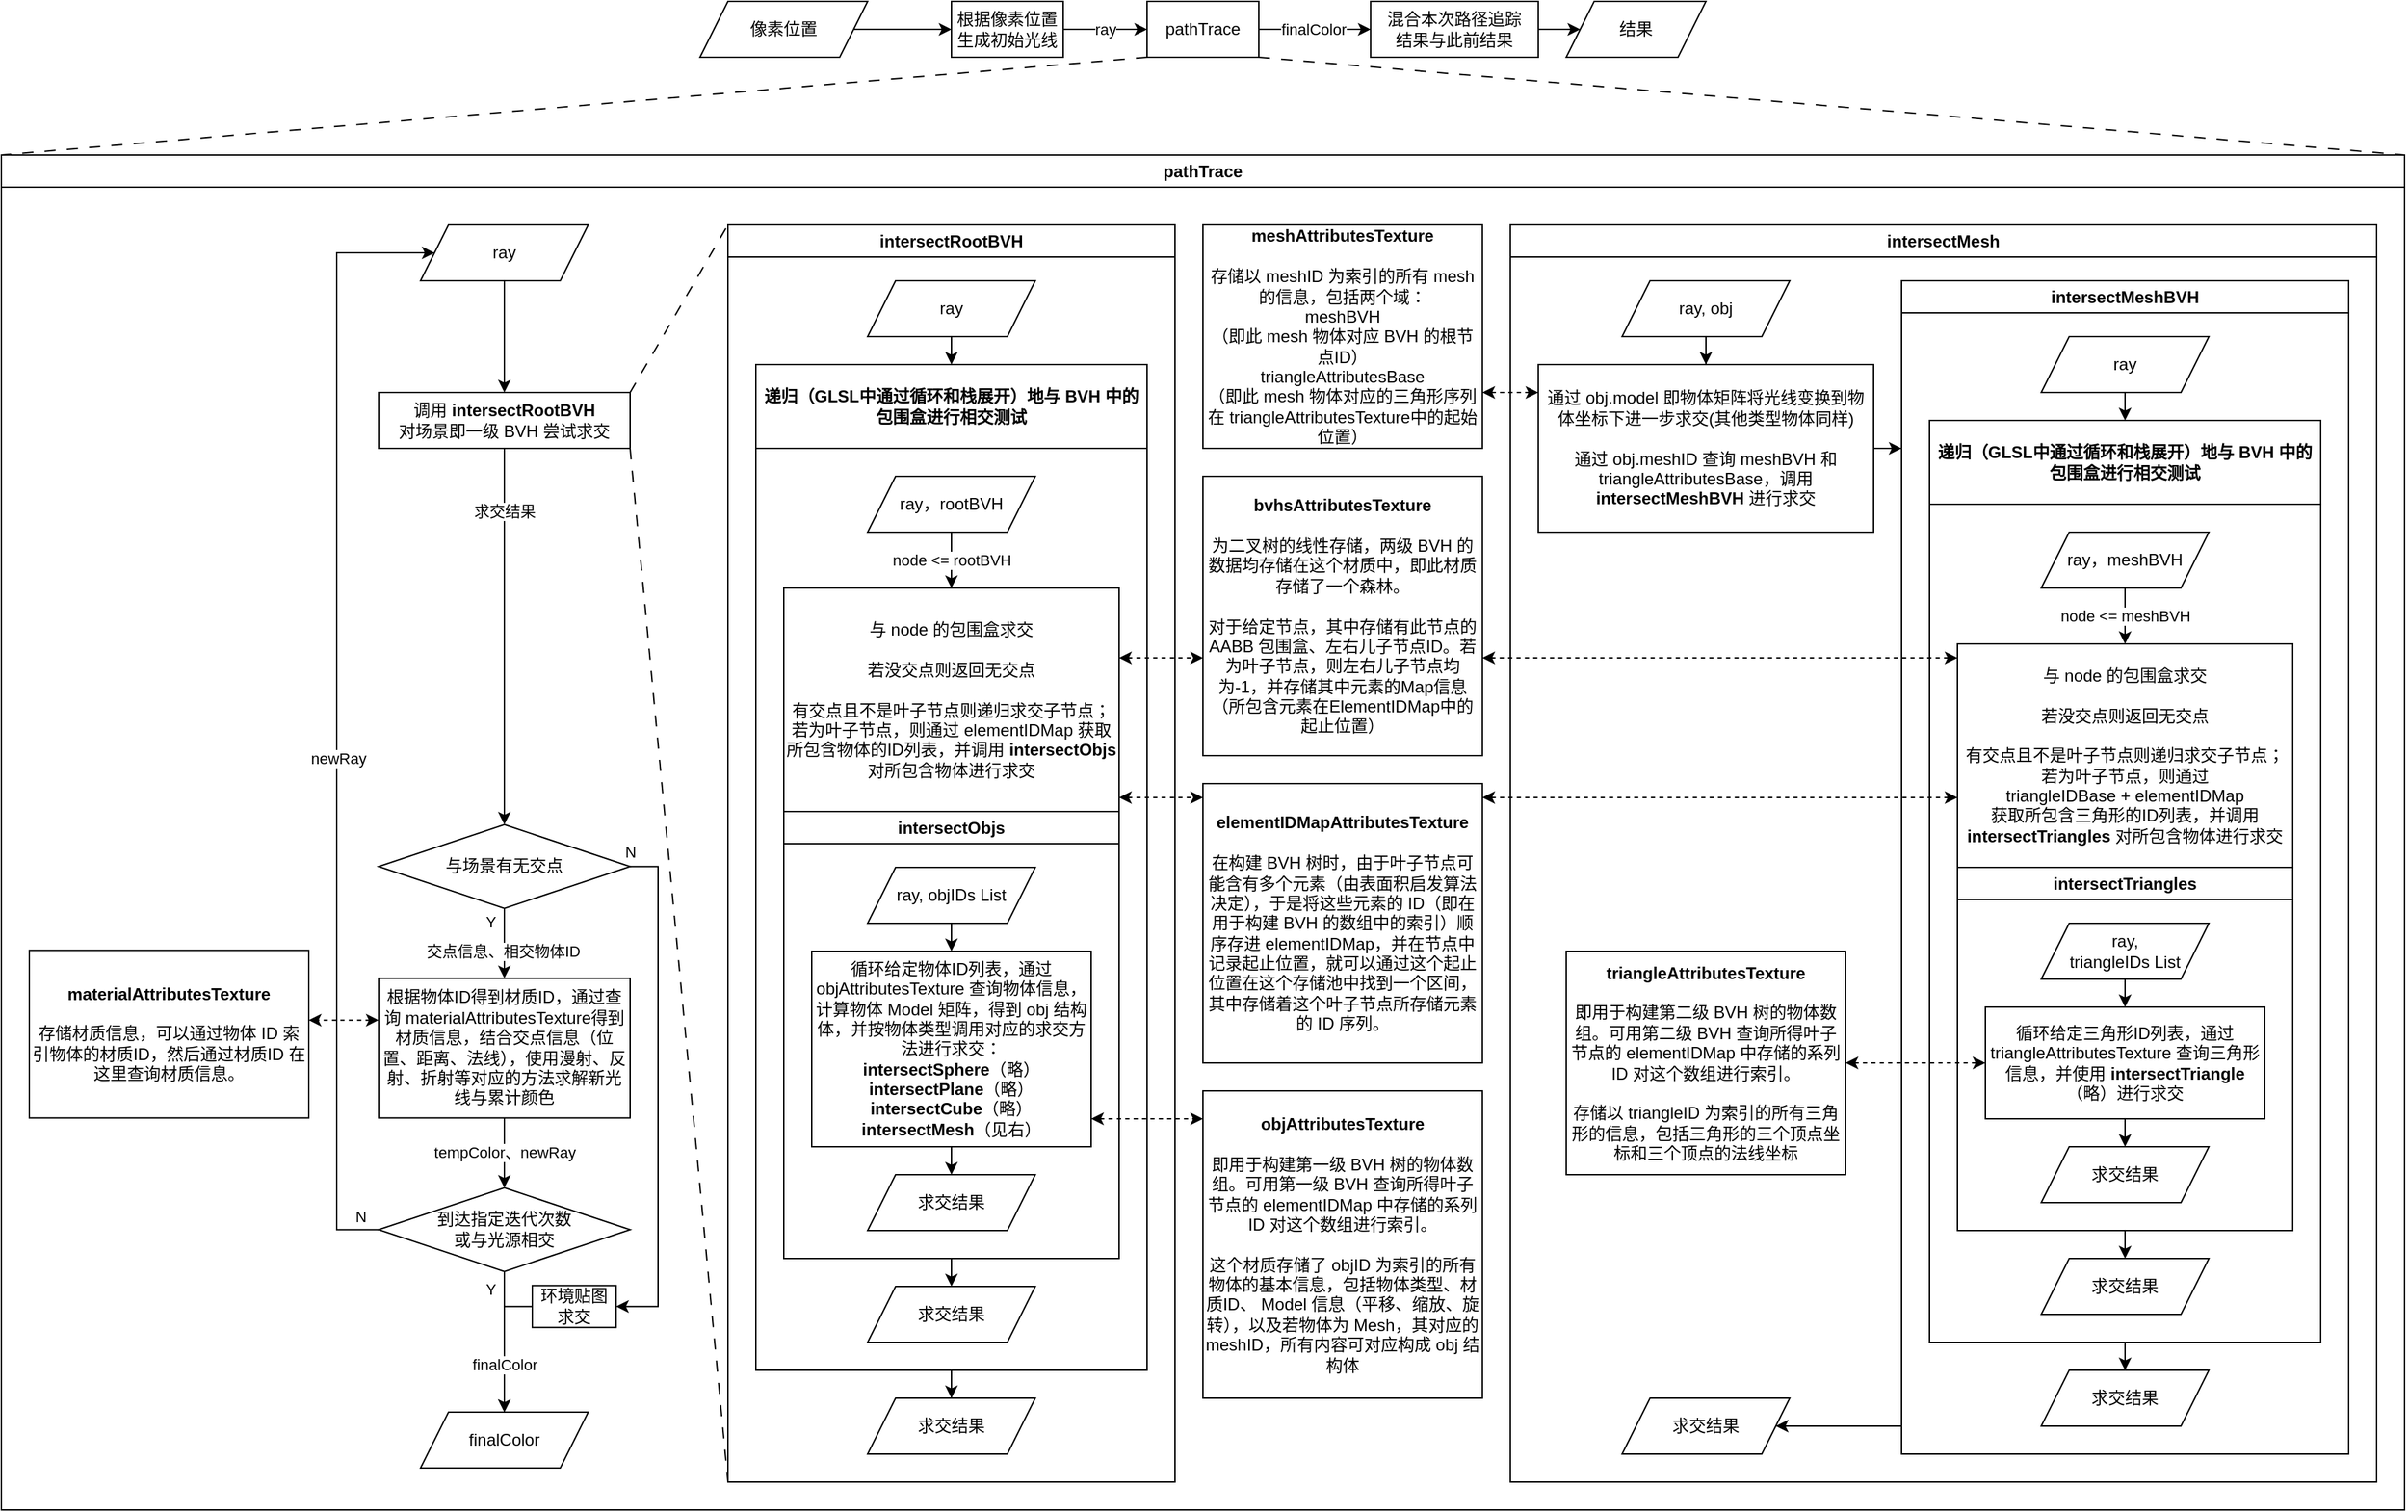 <mxfile version="22.1.18" type="device">
  <diagram name="第 1 页" id="M9hGIelaYjTdb-50f6b-">
    <mxGraphModel dx="2851" dy="1376" grid="1" gridSize="10" guides="1" tooltips="1" connect="1" arrows="1" fold="1" page="1" pageScale="1" pageWidth="827" pageHeight="1169" math="0" shadow="0">
      <root>
        <mxCell id="0" />
        <mxCell id="1" parent="0" />
        <mxCell id="Xw9Ffh_aE6y1-BGfohLy-6" value="ray" style="edgeStyle=orthogonalEdgeStyle;rounded=0;orthogonalLoop=1;jettySize=auto;html=1;exitX=1;exitY=0.5;exitDx=0;exitDy=0;entryX=0;entryY=0.5;entryDx=0;entryDy=0;" edge="1" parent="1" source="Xw9Ffh_aE6y1-BGfohLy-4" target="Xw9Ffh_aE6y1-BGfohLy-5">
          <mxGeometry relative="1" as="geometry" />
        </mxCell>
        <mxCell id="Xw9Ffh_aE6y1-BGfohLy-4" value="根据像素位置生成初始光线" style="rounded=0;whiteSpace=wrap;html=1;" vertex="1" parent="1">
          <mxGeometry x="-120" y="40" width="80" height="40" as="geometry" />
        </mxCell>
        <mxCell id="Xw9Ffh_aE6y1-BGfohLy-8" style="edgeStyle=orthogonalEdgeStyle;rounded=0;orthogonalLoop=1;jettySize=auto;html=1;exitX=1;exitY=0.5;exitDx=0;exitDy=0;entryX=0;entryY=0.5;entryDx=0;entryDy=0;" edge="1" parent="1" source="Xw9Ffh_aE6y1-BGfohLy-5" target="Xw9Ffh_aE6y1-BGfohLy-7">
          <mxGeometry relative="1" as="geometry" />
        </mxCell>
        <mxCell id="Xw9Ffh_aE6y1-BGfohLy-10" value="finalColor" style="edgeLabel;html=1;align=center;verticalAlign=middle;resizable=0;points=[];" vertex="1" connectable="0" parent="Xw9Ffh_aE6y1-BGfohLy-8">
          <mxGeometry x="-0.025" relative="1" as="geometry">
            <mxPoint as="offset" />
          </mxGeometry>
        </mxCell>
        <mxCell id="Xw9Ffh_aE6y1-BGfohLy-12" style="rounded=0;orthogonalLoop=1;jettySize=auto;html=1;exitX=0;exitY=1;exitDx=0;exitDy=0;entryX=0;entryY=0;entryDx=0;entryDy=0;endArrow=none;endFill=0;dashed=1;dashPattern=8 8;" edge="1" parent="1" source="Xw9Ffh_aE6y1-BGfohLy-5" target="Xw9Ffh_aE6y1-BGfohLy-11">
          <mxGeometry relative="1" as="geometry" />
        </mxCell>
        <mxCell id="Xw9Ffh_aE6y1-BGfohLy-13" style="rounded=0;orthogonalLoop=1;jettySize=auto;html=1;exitX=1;exitY=1;exitDx=0;exitDy=0;entryX=1;entryY=0;entryDx=0;entryDy=0;endArrow=none;endFill=0;dashed=1;dashPattern=8 8;" edge="1" parent="1" source="Xw9Ffh_aE6y1-BGfohLy-5" target="Xw9Ffh_aE6y1-BGfohLy-11">
          <mxGeometry relative="1" as="geometry" />
        </mxCell>
        <mxCell id="Xw9Ffh_aE6y1-BGfohLy-5" value="pathTrace" style="rounded=0;whiteSpace=wrap;html=1;" vertex="1" parent="1">
          <mxGeometry x="20" y="40" width="80" height="40" as="geometry" />
        </mxCell>
        <mxCell id="Xw9Ffh_aE6y1-BGfohLy-21" style="edgeStyle=orthogonalEdgeStyle;rounded=0;orthogonalLoop=1;jettySize=auto;html=1;exitX=1;exitY=0.5;exitDx=0;exitDy=0;entryX=0;entryY=0.5;entryDx=0;entryDy=0;" edge="1" parent="1" source="Xw9Ffh_aE6y1-BGfohLy-7" target="Xw9Ffh_aE6y1-BGfohLy-20">
          <mxGeometry relative="1" as="geometry" />
        </mxCell>
        <mxCell id="Xw9Ffh_aE6y1-BGfohLy-7" value="混合本次路径追踪&lt;br&gt;结果与此前结果" style="rounded=0;whiteSpace=wrap;html=1;" vertex="1" parent="1">
          <mxGeometry x="180" y="40" width="120" height="40" as="geometry" />
        </mxCell>
        <mxCell id="Xw9Ffh_aE6y1-BGfohLy-11" value="pathTrace" style="swimlane;whiteSpace=wrap;html=1;" vertex="1" parent="1">
          <mxGeometry x="-800" y="150" width="1720" height="970" as="geometry" />
        </mxCell>
        <mxCell id="Xw9Ffh_aE6y1-BGfohLy-56" style="edgeStyle=orthogonalEdgeStyle;rounded=0;orthogonalLoop=1;jettySize=auto;html=1;exitX=0;exitY=0.5;exitDx=0;exitDy=0;entryX=0.5;entryY=0;entryDx=0;entryDy=0;" edge="1" parent="Xw9Ffh_aE6y1-BGfohLy-11" source="Xw9Ffh_aE6y1-BGfohLy-54" target="Xw9Ffh_aE6y1-BGfohLy-23">
          <mxGeometry relative="1" as="geometry">
            <Array as="points">
              <mxPoint x="360" y="824" />
            </Array>
          </mxGeometry>
        </mxCell>
        <mxCell id="Xw9Ffh_aE6y1-BGfohLy-52" value="N" style="edgeStyle=orthogonalEdgeStyle;rounded=0;orthogonalLoop=1;jettySize=auto;html=1;exitX=1;exitY=0.5;exitDx=0;exitDy=0;entryX=1;entryY=0.5;entryDx=0;entryDy=0;" edge="1" parent="Xw9Ffh_aE6y1-BGfohLy-11" source="Xw9Ffh_aE6y1-BGfohLy-50" target="Xw9Ffh_aE6y1-BGfohLy-54">
          <mxGeometry x="-1" y="10" relative="1" as="geometry">
            <mxPoint x="460" y="799.37" as="targetPoint" />
            <Array as="points">
              <mxPoint x="470" y="509.37" />
              <mxPoint x="470" y="824.37" />
            </Array>
            <mxPoint as="offset" />
          </mxGeometry>
        </mxCell>
        <mxCell id="Xw9Ffh_aE6y1-BGfohLy-36" style="edgeStyle=orthogonalEdgeStyle;rounded=0;orthogonalLoop=1;jettySize=auto;html=1;exitX=0.5;exitY=1;exitDx=0;exitDy=0;entryX=0.5;entryY=0;entryDx=0;entryDy=0;" edge="1" parent="Xw9Ffh_aE6y1-BGfohLy-11" source="Xw9Ffh_aE6y1-BGfohLy-17" target="Xw9Ffh_aE6y1-BGfohLy-22">
          <mxGeometry relative="1" as="geometry" />
        </mxCell>
        <mxCell id="Xw9Ffh_aE6y1-BGfohLy-17" value="ray" style="shape=parallelogram;perimeter=parallelogramPerimeter;whiteSpace=wrap;html=1;fixedSize=1;" vertex="1" parent="Xw9Ffh_aE6y1-BGfohLy-11">
          <mxGeometry x="300" y="50" width="120" height="40" as="geometry" />
        </mxCell>
        <mxCell id="Xw9Ffh_aE6y1-BGfohLy-25" value="Y" style="edgeStyle=orthogonalEdgeStyle;rounded=0;orthogonalLoop=1;jettySize=auto;html=1;entryX=0.5;entryY=0;entryDx=0;entryDy=0;exitX=0.5;exitY=1;exitDx=0;exitDy=0;" edge="1" parent="Xw9Ffh_aE6y1-BGfohLy-11" source="Xw9Ffh_aE6y1-BGfohLy-50" target="Xw9Ffh_aE6y1-BGfohLy-27">
          <mxGeometry x="-0.6" y="-10" relative="1" as="geometry">
            <mxPoint x="360" y="499.37" as="sourcePoint" />
            <mxPoint x="370" y="559.37" as="targetPoint" />
            <mxPoint as="offset" />
          </mxGeometry>
        </mxCell>
        <mxCell id="Xw9Ffh_aE6y1-BGfohLy-53" value="交点信息、相交物体ID" style="edgeLabel;html=1;align=center;verticalAlign=middle;resizable=0;points=[];" vertex="1" connectable="0" parent="Xw9Ffh_aE6y1-BGfohLy-25">
          <mxGeometry x="-0.202" y="-1" relative="1" as="geometry">
            <mxPoint y="10" as="offset" />
          </mxGeometry>
        </mxCell>
        <mxCell id="Xw9Ffh_aE6y1-BGfohLy-38" style="rounded=0;orthogonalLoop=1;jettySize=auto;html=1;exitX=1;exitY=0;exitDx=0;exitDy=0;entryX=0;entryY=0;entryDx=0;entryDy=0;endArrow=none;endFill=0;dashed=1;dashPattern=8 8;" edge="1" parent="Xw9Ffh_aE6y1-BGfohLy-11" source="Xw9Ffh_aE6y1-BGfohLy-22" target="Xw9Ffh_aE6y1-BGfohLy-37">
          <mxGeometry relative="1" as="geometry" />
        </mxCell>
        <mxCell id="Xw9Ffh_aE6y1-BGfohLy-39" style="rounded=0;orthogonalLoop=1;jettySize=auto;html=1;exitX=1;exitY=1;exitDx=0;exitDy=0;entryX=0;entryY=1;entryDx=0;entryDy=0;endArrow=none;endFill=0;dashed=1;dashPattern=8 8;" edge="1" parent="Xw9Ffh_aE6y1-BGfohLy-11" source="Xw9Ffh_aE6y1-BGfohLy-22" target="Xw9Ffh_aE6y1-BGfohLy-37">
          <mxGeometry relative="1" as="geometry" />
        </mxCell>
        <mxCell id="Xw9Ffh_aE6y1-BGfohLy-51" value="求交结果" style="edgeStyle=orthogonalEdgeStyle;rounded=0;orthogonalLoop=1;jettySize=auto;html=1;exitX=0.5;exitY=1;exitDx=0;exitDy=0;entryX=0.5;entryY=0;entryDx=0;entryDy=0;" edge="1" parent="Xw9Ffh_aE6y1-BGfohLy-11" source="Xw9Ffh_aE6y1-BGfohLy-22" target="Xw9Ffh_aE6y1-BGfohLy-50">
          <mxGeometry x="-0.667" relative="1" as="geometry">
            <mxPoint as="offset" />
          </mxGeometry>
        </mxCell>
        <mxCell id="Xw9Ffh_aE6y1-BGfohLy-22" value="调用 &lt;b&gt;intersectRootBVH&lt;/b&gt;&lt;br&gt;对场景即一级 BVH 尝试求交" style="rounded=0;whiteSpace=wrap;html=1;" vertex="1" parent="Xw9Ffh_aE6y1-BGfohLy-11">
          <mxGeometry x="270" y="170" width="180" height="40" as="geometry" />
        </mxCell>
        <mxCell id="Xw9Ffh_aE6y1-BGfohLy-23" value="finalColor" style="shape=parallelogram;perimeter=parallelogramPerimeter;whiteSpace=wrap;html=1;fixedSize=1;" vertex="1" parent="Xw9Ffh_aE6y1-BGfohLy-11">
          <mxGeometry x="300" y="900" width="120" height="40" as="geometry" />
        </mxCell>
        <mxCell id="Xw9Ffh_aE6y1-BGfohLy-29" value="tempColor、newRay" style="edgeStyle=orthogonalEdgeStyle;rounded=0;orthogonalLoop=1;jettySize=auto;html=1;entryX=0.5;entryY=0;entryDx=0;entryDy=0;exitX=0.5;exitY=1;exitDx=0;exitDy=0;" edge="1" parent="Xw9Ffh_aE6y1-BGfohLy-11" source="Xw9Ffh_aE6y1-BGfohLy-27" target="Xw9Ffh_aE6y1-BGfohLy-28">
          <mxGeometry relative="1" as="geometry" />
        </mxCell>
        <mxCell id="Xw9Ffh_aE6y1-BGfohLy-27" value="根据物体ID得到材质ID，通过查询 materialAttributesTexture得到材质信息，结合交点信息（位置、距离、法线），使用漫射、反射、折射等对应的方法求解新光线与累计颜色" style="rounded=0;whiteSpace=wrap;html=1;" vertex="1" parent="Xw9Ffh_aE6y1-BGfohLy-11">
          <mxGeometry x="270" y="589.37" width="180" height="100" as="geometry" />
        </mxCell>
        <mxCell id="Xw9Ffh_aE6y1-BGfohLy-30" value="finalColor" style="edgeStyle=orthogonalEdgeStyle;rounded=0;orthogonalLoop=1;jettySize=auto;html=1;exitX=0.5;exitY=1;exitDx=0;exitDy=0;entryX=0.5;entryY=0;entryDx=0;entryDy=0;" edge="1" parent="Xw9Ffh_aE6y1-BGfohLy-11" source="Xw9Ffh_aE6y1-BGfohLy-28" target="Xw9Ffh_aE6y1-BGfohLy-23">
          <mxGeometry x="0.333" relative="1" as="geometry">
            <mxPoint as="offset" />
          </mxGeometry>
        </mxCell>
        <mxCell id="Xw9Ffh_aE6y1-BGfohLy-34" value="Y" style="edgeLabel;html=1;align=center;verticalAlign=middle;resizable=0;points=[];" vertex="1" connectable="0" parent="Xw9Ffh_aE6y1-BGfohLy-30">
          <mxGeometry x="-0.744" relative="1" as="geometry">
            <mxPoint x="-10" y="-1" as="offset" />
          </mxGeometry>
        </mxCell>
        <mxCell id="Xw9Ffh_aE6y1-BGfohLy-33" style="edgeStyle=orthogonalEdgeStyle;rounded=0;orthogonalLoop=1;jettySize=auto;html=1;exitX=0;exitY=0.5;exitDx=0;exitDy=0;entryX=0;entryY=0.5;entryDx=0;entryDy=0;" edge="1" parent="Xw9Ffh_aE6y1-BGfohLy-11" source="Xw9Ffh_aE6y1-BGfohLy-28" target="Xw9Ffh_aE6y1-BGfohLy-17">
          <mxGeometry relative="1" as="geometry">
            <Array as="points">
              <mxPoint x="240" y="769" />
              <mxPoint x="240" y="70" />
            </Array>
          </mxGeometry>
        </mxCell>
        <mxCell id="Xw9Ffh_aE6y1-BGfohLy-35" value="N" style="edgeLabel;html=1;align=center;verticalAlign=middle;resizable=0;points=[];" vertex="1" connectable="0" parent="Xw9Ffh_aE6y1-BGfohLy-33">
          <mxGeometry x="-0.966" y="1" relative="1" as="geometry">
            <mxPoint y="-11" as="offset" />
          </mxGeometry>
        </mxCell>
        <mxCell id="Xw9Ffh_aE6y1-BGfohLy-44" value="newRay" style="edgeLabel;html=1;align=center;verticalAlign=middle;resizable=0;points=[];" vertex="1" connectable="0" parent="Xw9Ffh_aE6y1-BGfohLy-33">
          <mxGeometry x="-0.152" y="-1" relative="1" as="geometry">
            <mxPoint y="-29" as="offset" />
          </mxGeometry>
        </mxCell>
        <mxCell id="Xw9Ffh_aE6y1-BGfohLy-28" value="到达指定迭代次数&lt;br&gt;或与光源相交" style="rhombus;whiteSpace=wrap;html=1;" vertex="1" parent="Xw9Ffh_aE6y1-BGfohLy-11">
          <mxGeometry x="270" y="739.37" width="180" height="60" as="geometry" />
        </mxCell>
        <mxCell id="Xw9Ffh_aE6y1-BGfohLy-37" value="intersectRootBVH" style="swimlane;whiteSpace=wrap;html=1;" vertex="1" parent="Xw9Ffh_aE6y1-BGfohLy-11">
          <mxGeometry x="520" y="50" width="320" height="900" as="geometry" />
        </mxCell>
        <mxCell id="Xw9Ffh_aE6y1-BGfohLy-59" style="edgeStyle=orthogonalEdgeStyle;rounded=0;orthogonalLoop=1;jettySize=auto;html=1;exitX=0.5;exitY=1;exitDx=0;exitDy=0;entryX=0.5;entryY=0;entryDx=0;entryDy=0;" edge="1" parent="Xw9Ffh_aE6y1-BGfohLy-37" source="Xw9Ffh_aE6y1-BGfohLy-42" target="Xw9Ffh_aE6y1-BGfohLy-63">
          <mxGeometry relative="1" as="geometry">
            <mxPoint x="120" y="120" as="targetPoint" />
          </mxGeometry>
        </mxCell>
        <mxCell id="Xw9Ffh_aE6y1-BGfohLy-42" value="ray" style="shape=parallelogram;perimeter=parallelogramPerimeter;whiteSpace=wrap;html=1;fixedSize=1;" vertex="1" parent="Xw9Ffh_aE6y1-BGfohLy-37">
          <mxGeometry x="100" y="40" width="120" height="40" as="geometry" />
        </mxCell>
        <mxCell id="Xw9Ffh_aE6y1-BGfohLy-121" style="edgeStyle=orthogonalEdgeStyle;rounded=0;orthogonalLoop=1;jettySize=auto;html=1;exitX=0.5;exitY=1;exitDx=0;exitDy=0;" edge="1" parent="Xw9Ffh_aE6y1-BGfohLy-37" source="Xw9Ffh_aE6y1-BGfohLy-63" target="Xw9Ffh_aE6y1-BGfohLy-120">
          <mxGeometry relative="1" as="geometry" />
        </mxCell>
        <mxCell id="Xw9Ffh_aE6y1-BGfohLy-63" value="递归（GLSL中通过循环和栈展开）地与 BVH 中的包围盒进行相交测试" style="swimlane;whiteSpace=wrap;html=1;startSize=60;" vertex="1" parent="Xw9Ffh_aE6y1-BGfohLy-37">
          <mxGeometry x="20" y="100" width="280" height="720" as="geometry" />
        </mxCell>
        <mxCell id="Xw9Ffh_aE6y1-BGfohLy-69" value="node &amp;lt;= rootBVH" style="edgeStyle=orthogonalEdgeStyle;rounded=0;orthogonalLoop=1;jettySize=auto;html=1;exitX=0.5;exitY=1;exitDx=0;exitDy=0;entryX=0.5;entryY=0;entryDx=0;entryDy=0;" edge="1" parent="Xw9Ffh_aE6y1-BGfohLy-63" source="Xw9Ffh_aE6y1-BGfohLy-64" target="Xw9Ffh_aE6y1-BGfohLy-65">
          <mxGeometry relative="1" as="geometry" />
        </mxCell>
        <mxCell id="Xw9Ffh_aE6y1-BGfohLy-64" value="ray，rootBVH" style="shape=parallelogram;perimeter=parallelogramPerimeter;whiteSpace=wrap;html=1;fixedSize=1;" vertex="1" parent="Xw9Ffh_aE6y1-BGfohLy-63">
          <mxGeometry x="80" y="80" width="120" height="40" as="geometry" />
        </mxCell>
        <mxCell id="Xw9Ffh_aE6y1-BGfohLy-65" value="与 node 的包围盒求交&lt;br&gt;&lt;br&gt;若没交点则返回无交点&lt;br&gt;&lt;br&gt;有交点且不是叶子节点则递归求交子节点；&lt;br&gt;若为叶子节点，则通过 elementIDMap 获取所包含物体的ID列表，并调用 &lt;b&gt;intersectObjs&lt;/b&gt; 对所包含物体进行求交" style="rounded=0;whiteSpace=wrap;html=1;" vertex="1" parent="Xw9Ffh_aE6y1-BGfohLy-63">
          <mxGeometry x="20" y="160" width="240" height="160" as="geometry" />
        </mxCell>
        <mxCell id="Xw9Ffh_aE6y1-BGfohLy-84" style="edgeStyle=orthogonalEdgeStyle;rounded=0;orthogonalLoop=1;jettySize=auto;html=1;exitX=0.5;exitY=1;exitDx=0;exitDy=0;entryX=0.5;entryY=0;entryDx=0;entryDy=0;" edge="1" parent="Xw9Ffh_aE6y1-BGfohLy-63" source="Xw9Ffh_aE6y1-BGfohLy-80" target="Xw9Ffh_aE6y1-BGfohLy-83">
          <mxGeometry relative="1" as="geometry" />
        </mxCell>
        <mxCell id="Xw9Ffh_aE6y1-BGfohLy-80" value="intersectObjs" style="swimlane;whiteSpace=wrap;html=1;" vertex="1" parent="Xw9Ffh_aE6y1-BGfohLy-63">
          <mxGeometry x="20" y="320" width="240" height="320" as="geometry" />
        </mxCell>
        <mxCell id="Xw9Ffh_aE6y1-BGfohLy-93" style="edgeStyle=orthogonalEdgeStyle;rounded=0;orthogonalLoop=1;jettySize=auto;html=1;exitX=0.5;exitY=1;exitDx=0;exitDy=0;entryX=0.5;entryY=0;entryDx=0;entryDy=0;" edge="1" parent="Xw9Ffh_aE6y1-BGfohLy-80" source="Xw9Ffh_aE6y1-BGfohLy-88" target="Xw9Ffh_aE6y1-BGfohLy-91">
          <mxGeometry relative="1" as="geometry" />
        </mxCell>
        <mxCell id="Xw9Ffh_aE6y1-BGfohLy-88" value="循环给定物体ID列表，通过 objAttributesTexture 查询物体信息，计算物体 Model 矩阵，得到 obj 结构体，并按物体类型调用对应的求交方法进行求交：&lt;br&gt;&lt;b&gt;intersectSphere&lt;/b&gt;（略）&lt;br&gt;&lt;b&gt;intersectPlane&lt;/b&gt;（略）&lt;br&gt;&lt;b&gt;intersectCube&lt;/b&gt;（略）&lt;br&gt;&lt;b&gt;intersectMesh&lt;/b&gt;（见右）" style="rounded=0;whiteSpace=wrap;html=1;" vertex="1" parent="Xw9Ffh_aE6y1-BGfohLy-80">
          <mxGeometry x="20" y="100" width="200" height="140" as="geometry" />
        </mxCell>
        <mxCell id="Xw9Ffh_aE6y1-BGfohLy-90" style="edgeStyle=orthogonalEdgeStyle;rounded=0;orthogonalLoop=1;jettySize=auto;html=1;exitX=0.5;exitY=1;exitDx=0;exitDy=0;entryX=0.5;entryY=0;entryDx=0;entryDy=0;" edge="1" parent="Xw9Ffh_aE6y1-BGfohLy-80" source="Xw9Ffh_aE6y1-BGfohLy-89" target="Xw9Ffh_aE6y1-BGfohLy-88">
          <mxGeometry relative="1" as="geometry" />
        </mxCell>
        <mxCell id="Xw9Ffh_aE6y1-BGfohLy-89" value="ray, objIDs List" style="shape=parallelogram;perimeter=parallelogramPerimeter;whiteSpace=wrap;html=1;fixedSize=1;" vertex="1" parent="Xw9Ffh_aE6y1-BGfohLy-80">
          <mxGeometry x="60" y="40" width="120" height="40" as="geometry" />
        </mxCell>
        <mxCell id="Xw9Ffh_aE6y1-BGfohLy-91" value="求交结果" style="shape=parallelogram;perimeter=parallelogramPerimeter;whiteSpace=wrap;html=1;fixedSize=1;" vertex="1" parent="Xw9Ffh_aE6y1-BGfohLy-80">
          <mxGeometry x="60" y="260" width="120" height="40" as="geometry" />
        </mxCell>
        <mxCell id="Xw9Ffh_aE6y1-BGfohLy-83" value="求交结果" style="shape=parallelogram;perimeter=parallelogramPerimeter;whiteSpace=wrap;html=1;fixedSize=1;" vertex="1" parent="Xw9Ffh_aE6y1-BGfohLy-63">
          <mxGeometry x="80" y="660" width="120" height="40" as="geometry" />
        </mxCell>
        <mxCell id="Xw9Ffh_aE6y1-BGfohLy-120" value="求交结果" style="shape=parallelogram;perimeter=parallelogramPerimeter;whiteSpace=wrap;html=1;fixedSize=1;" vertex="1" parent="Xw9Ffh_aE6y1-BGfohLy-37">
          <mxGeometry x="100" y="840" width="120" height="40" as="geometry" />
        </mxCell>
        <mxCell id="Xw9Ffh_aE6y1-BGfohLy-50" value="与场景有无交点" style="rhombus;whiteSpace=wrap;html=1;" vertex="1" parent="Xw9Ffh_aE6y1-BGfohLy-11">
          <mxGeometry x="270" y="479.37" width="180" height="60" as="geometry" />
        </mxCell>
        <mxCell id="Xw9Ffh_aE6y1-BGfohLy-54" value="环境贴图求交" style="rounded=0;whiteSpace=wrap;html=1;horizontal=1;" vertex="1" parent="Xw9Ffh_aE6y1-BGfohLy-11">
          <mxGeometry x="380" y="809.37" width="60" height="30" as="geometry" />
        </mxCell>
        <mxCell id="Xw9Ffh_aE6y1-BGfohLy-126" style="edgeStyle=orthogonalEdgeStyle;rounded=0;orthogonalLoop=1;jettySize=auto;html=1;startArrow=classic;startFill=1;dashed=1;" edge="1" parent="Xw9Ffh_aE6y1-BGfohLy-11" source="Xw9Ffh_aE6y1-BGfohLy-58" target="Xw9Ffh_aE6y1-BGfohLy-100">
          <mxGeometry relative="1" as="geometry">
            <Array as="points">
              <mxPoint x="1320" y="360" />
              <mxPoint x="1320" y="360" />
            </Array>
          </mxGeometry>
        </mxCell>
        <mxCell id="Xw9Ffh_aE6y1-BGfohLy-58" value="&lt;b style=&quot;border-color: var(--border-color);&quot;&gt;bvhsAttributesTexture&lt;br style=&quot;border-color: var(--border-color);&quot;&gt;&lt;/b&gt;&lt;br style=&quot;border-color: var(--border-color);&quot;&gt;为二叉树的线性存储，两级 BVH 的数据均存储在这个材质中，即此材质存储了一个森林。&lt;br style=&quot;border-color: var(--border-color);&quot;&gt;&lt;br style=&quot;border-color: var(--border-color);&quot;&gt;对于给定节点，其中存储有此节点的 AABB 包围盒、左右儿子节点ID。若为叶子节点，则左右儿子节点均为-1，并存储其中元素的Map信息（所包含元素在ElementIDMap中的起止位置）" style="whiteSpace=wrap;html=1;" vertex="1" parent="Xw9Ffh_aE6y1-BGfohLy-11">
          <mxGeometry x="860" y="230" width="200" height="200" as="geometry" />
        </mxCell>
        <mxCell id="Xw9Ffh_aE6y1-BGfohLy-73" value="&lt;b&gt;elementIDMapAttributesTexture&lt;br&gt;&lt;/b&gt;&lt;br&gt;在构建 BVH 树时，由于叶子节点可能含有多个元素（由表面积启发算法决定），于是将这些元素的 ID（即在用于构建 BVH 的数组中的索引）顺序存进 elementIDMap，并在节点中记录起止位置，就可以通过这个起止位置在这个存储池中找到一个区间，其中存储着这个叶子节点所存储元素的 ID 序列。" style="whiteSpace=wrap;html=1;" vertex="1" parent="Xw9Ffh_aE6y1-BGfohLy-11">
          <mxGeometry x="860" y="450" width="200" height="200" as="geometry" />
        </mxCell>
        <mxCell id="Xw9Ffh_aE6y1-BGfohLy-74" value="&lt;b&gt;objAttributesTexture&lt;br&gt;&lt;/b&gt;&lt;br&gt;即用于构建第一级 BVH 树的物体数组。可用第一级 BVH 查询所得叶子节点的 elementIDMap 中存储的系列 ID 对这个数组进行索引。&lt;br&gt;&lt;br&gt;这个材质存储了 objID 为索引的所有物体的基本信息，包括物体类型、材质ID、 Model 信息（平移、缩放、旋转），以及若物体为 Mesh，其对应的 meshID，所有内容可对应构成 obj 结构体" style="whiteSpace=wrap;html=1;" vertex="1" parent="Xw9Ffh_aE6y1-BGfohLy-11">
          <mxGeometry x="860" y="670" width="200" height="220" as="geometry" />
        </mxCell>
        <mxCell id="Xw9Ffh_aE6y1-BGfohLy-86" style="edgeStyle=orthogonalEdgeStyle;rounded=0;orthogonalLoop=1;jettySize=auto;html=1;startArrow=classic;startFill=1;dashed=1;" edge="1" parent="Xw9Ffh_aE6y1-BGfohLy-11" source="Xw9Ffh_aE6y1-BGfohLy-65" target="Xw9Ffh_aE6y1-BGfohLy-58">
          <mxGeometry relative="1" as="geometry">
            <Array as="points">
              <mxPoint x="830" y="360" />
              <mxPoint x="830" y="360" />
            </Array>
          </mxGeometry>
        </mxCell>
        <mxCell id="Xw9Ffh_aE6y1-BGfohLy-87" style="edgeStyle=orthogonalEdgeStyle;rounded=0;orthogonalLoop=1;jettySize=auto;html=1;startArrow=classic;startFill=1;dashed=1;" edge="1" parent="Xw9Ffh_aE6y1-BGfohLy-11" source="Xw9Ffh_aE6y1-BGfohLy-65" target="Xw9Ffh_aE6y1-BGfohLy-73">
          <mxGeometry relative="1" as="geometry">
            <Array as="points">
              <mxPoint x="830" y="460" />
              <mxPoint x="830" y="460" />
            </Array>
          </mxGeometry>
        </mxCell>
        <mxCell id="Xw9Ffh_aE6y1-BGfohLy-109" value="intersectMesh" style="swimlane;whiteSpace=wrap;html=1;" vertex="1" parent="Xw9Ffh_aE6y1-BGfohLy-11">
          <mxGeometry x="1080" y="50" width="620" height="900" as="geometry" />
        </mxCell>
        <mxCell id="Xw9Ffh_aE6y1-BGfohLy-117" style="edgeStyle=orthogonalEdgeStyle;rounded=0;orthogonalLoop=1;jettySize=auto;html=1;exitX=0.5;exitY=1;exitDx=0;exitDy=0;" edge="1" parent="Xw9Ffh_aE6y1-BGfohLy-109" source="Xw9Ffh_aE6y1-BGfohLy-110" target="Xw9Ffh_aE6y1-BGfohLy-112">
          <mxGeometry relative="1" as="geometry" />
        </mxCell>
        <mxCell id="Xw9Ffh_aE6y1-BGfohLy-110" value="ray, obj" style="shape=parallelogram;perimeter=parallelogramPerimeter;whiteSpace=wrap;html=1;fixedSize=1;" vertex="1" parent="Xw9Ffh_aE6y1-BGfohLy-109">
          <mxGeometry x="80" y="40" width="120" height="40" as="geometry" />
        </mxCell>
        <mxCell id="Xw9Ffh_aE6y1-BGfohLy-118" style="edgeStyle=orthogonalEdgeStyle;rounded=0;orthogonalLoop=1;jettySize=auto;html=1;exitX=1;exitY=0.5;exitDx=0;exitDy=0;" edge="1" parent="Xw9Ffh_aE6y1-BGfohLy-109" source="Xw9Ffh_aE6y1-BGfohLy-112" target="Xw9Ffh_aE6y1-BGfohLy-94">
          <mxGeometry relative="1" as="geometry">
            <Array as="points">
              <mxPoint x="310" y="160" />
              <mxPoint x="310" y="160" />
            </Array>
          </mxGeometry>
        </mxCell>
        <mxCell id="Xw9Ffh_aE6y1-BGfohLy-112" value="通过 obj.model 即物体矩阵将光线变换到物体坐标下进一步求交(其他类型物体同样)&lt;br&gt;&lt;br&gt;通过 obj.meshID 查询 meshBVH 和triangleAttributesBase，调用&lt;b&gt;intersectMeshBVH&lt;/b&gt; 进行求交" style="rounded=0;whiteSpace=wrap;html=1;" vertex="1" parent="Xw9Ffh_aE6y1-BGfohLy-109">
          <mxGeometry x="20" y="100" width="240" height="120" as="geometry" />
        </mxCell>
        <mxCell id="Xw9Ffh_aE6y1-BGfohLy-125" style="edgeStyle=orthogonalEdgeStyle;rounded=0;orthogonalLoop=1;jettySize=auto;html=1;" edge="1" parent="Xw9Ffh_aE6y1-BGfohLy-109" source="Xw9Ffh_aE6y1-BGfohLy-94" target="Xw9Ffh_aE6y1-BGfohLy-116">
          <mxGeometry relative="1" as="geometry">
            <Array as="points">
              <mxPoint x="260" y="860" />
              <mxPoint x="260" y="860" />
            </Array>
          </mxGeometry>
        </mxCell>
        <mxCell id="Xw9Ffh_aE6y1-BGfohLy-94" value="intersectMeshBVH" style="swimlane;whiteSpace=wrap;html=1;" vertex="1" parent="Xw9Ffh_aE6y1-BGfohLy-109">
          <mxGeometry x="280" y="40" width="320" height="840" as="geometry" />
        </mxCell>
        <mxCell id="Xw9Ffh_aE6y1-BGfohLy-95" style="edgeStyle=orthogonalEdgeStyle;rounded=0;orthogonalLoop=1;jettySize=auto;html=1;exitX=0.5;exitY=1;exitDx=0;exitDy=0;entryX=0.5;entryY=0;entryDx=0;entryDy=0;" edge="1" parent="Xw9Ffh_aE6y1-BGfohLy-94" source="Xw9Ffh_aE6y1-BGfohLy-96" target="Xw9Ffh_aE6y1-BGfohLy-97">
          <mxGeometry relative="1" as="geometry">
            <mxPoint x="120" y="120" as="targetPoint" />
          </mxGeometry>
        </mxCell>
        <mxCell id="Xw9Ffh_aE6y1-BGfohLy-96" value="ray" style="shape=parallelogram;perimeter=parallelogramPerimeter;whiteSpace=wrap;html=1;fixedSize=1;" vertex="1" parent="Xw9Ffh_aE6y1-BGfohLy-94">
          <mxGeometry x="100" y="40" width="120" height="40" as="geometry" />
        </mxCell>
        <mxCell id="Xw9Ffh_aE6y1-BGfohLy-124" style="edgeStyle=orthogonalEdgeStyle;rounded=0;orthogonalLoop=1;jettySize=auto;html=1;exitX=0.5;exitY=1;exitDx=0;exitDy=0;" edge="1" parent="Xw9Ffh_aE6y1-BGfohLy-94" source="Xw9Ffh_aE6y1-BGfohLy-97" target="Xw9Ffh_aE6y1-BGfohLy-123">
          <mxGeometry relative="1" as="geometry" />
        </mxCell>
        <mxCell id="Xw9Ffh_aE6y1-BGfohLy-97" value="递归（GLSL中通过循环和栈展开）地与 BVH 中的包围盒进行相交测试" style="swimlane;whiteSpace=wrap;html=1;startSize=60;" vertex="1" parent="Xw9Ffh_aE6y1-BGfohLy-94">
          <mxGeometry x="20" y="100" width="280" height="660" as="geometry" />
        </mxCell>
        <mxCell id="Xw9Ffh_aE6y1-BGfohLy-98" value="node &amp;lt;= meshBVH" style="edgeStyle=orthogonalEdgeStyle;rounded=0;orthogonalLoop=1;jettySize=auto;html=1;exitX=0.5;exitY=1;exitDx=0;exitDy=0;entryX=0.5;entryY=0;entryDx=0;entryDy=0;" edge="1" parent="Xw9Ffh_aE6y1-BGfohLy-97" source="Xw9Ffh_aE6y1-BGfohLy-99" target="Xw9Ffh_aE6y1-BGfohLy-100">
          <mxGeometry relative="1" as="geometry" />
        </mxCell>
        <mxCell id="Xw9Ffh_aE6y1-BGfohLy-99" value="ray，meshBVH" style="shape=parallelogram;perimeter=parallelogramPerimeter;whiteSpace=wrap;html=1;fixedSize=1;" vertex="1" parent="Xw9Ffh_aE6y1-BGfohLy-97">
          <mxGeometry x="80" y="80" width="120" height="40" as="geometry" />
        </mxCell>
        <mxCell id="Xw9Ffh_aE6y1-BGfohLy-100" value="与 node 的包围盒求交&lt;br&gt;&lt;br&gt;若没交点则返回无交点&lt;br&gt;&lt;br&gt;有交点且不是叶子节点则递归求交子节点；&lt;br&gt;若为叶子节点，则通过&lt;br&gt;triangleIDBase + elementIDMap &lt;br&gt;获取所包含三角形的ID列表，并调用 &lt;b&gt;intersectTriangles&lt;/b&gt; 对所包含物体进行求交" style="rounded=0;whiteSpace=wrap;html=1;" vertex="1" parent="Xw9Ffh_aE6y1-BGfohLy-97">
          <mxGeometry x="20" y="160" width="240" height="160" as="geometry" />
        </mxCell>
        <mxCell id="Xw9Ffh_aE6y1-BGfohLy-101" style="edgeStyle=orthogonalEdgeStyle;rounded=0;orthogonalLoop=1;jettySize=auto;html=1;exitX=0.5;exitY=1;exitDx=0;exitDy=0;entryX=0.5;entryY=0;entryDx=0;entryDy=0;" edge="1" parent="Xw9Ffh_aE6y1-BGfohLy-97" source="Xw9Ffh_aE6y1-BGfohLy-102" target="Xw9Ffh_aE6y1-BGfohLy-108">
          <mxGeometry relative="1" as="geometry" />
        </mxCell>
        <mxCell id="Xw9Ffh_aE6y1-BGfohLy-102" value="intersectTriangles" style="swimlane;whiteSpace=wrap;html=1;" vertex="1" parent="Xw9Ffh_aE6y1-BGfohLy-97">
          <mxGeometry x="20" y="320" width="240" height="260" as="geometry" />
        </mxCell>
        <mxCell id="Xw9Ffh_aE6y1-BGfohLy-103" style="edgeStyle=orthogonalEdgeStyle;rounded=0;orthogonalLoop=1;jettySize=auto;html=1;exitX=0.5;exitY=1;exitDx=0;exitDy=0;entryX=0.5;entryY=0;entryDx=0;entryDy=0;" edge="1" parent="Xw9Ffh_aE6y1-BGfohLy-102" source="Xw9Ffh_aE6y1-BGfohLy-104" target="Xw9Ffh_aE6y1-BGfohLy-107">
          <mxGeometry relative="1" as="geometry" />
        </mxCell>
        <mxCell id="Xw9Ffh_aE6y1-BGfohLy-104" value="循环给定三角形ID列表，通过 triangleAttributesTexture 查询三角形信息，并使用 &lt;b&gt;intersectTriangle&lt;/b&gt;（略）进行求交" style="rounded=0;whiteSpace=wrap;html=1;" vertex="1" parent="Xw9Ffh_aE6y1-BGfohLy-102">
          <mxGeometry x="20" y="100" width="200" height="80" as="geometry" />
        </mxCell>
        <mxCell id="Xw9Ffh_aE6y1-BGfohLy-105" style="edgeStyle=orthogonalEdgeStyle;rounded=0;orthogonalLoop=1;jettySize=auto;html=1;exitX=0.5;exitY=1;exitDx=0;exitDy=0;entryX=0.5;entryY=0;entryDx=0;entryDy=0;" edge="1" parent="Xw9Ffh_aE6y1-BGfohLy-102" source="Xw9Ffh_aE6y1-BGfohLy-106" target="Xw9Ffh_aE6y1-BGfohLy-104">
          <mxGeometry relative="1" as="geometry" />
        </mxCell>
        <mxCell id="Xw9Ffh_aE6y1-BGfohLy-106" value="ray,&lt;br&gt;triangleIDs List" style="shape=parallelogram;perimeter=parallelogramPerimeter;whiteSpace=wrap;html=1;fixedSize=1;" vertex="1" parent="Xw9Ffh_aE6y1-BGfohLy-102">
          <mxGeometry x="60" y="40" width="120" height="40" as="geometry" />
        </mxCell>
        <mxCell id="Xw9Ffh_aE6y1-BGfohLy-107" value="求交结果" style="shape=parallelogram;perimeter=parallelogramPerimeter;whiteSpace=wrap;html=1;fixedSize=1;" vertex="1" parent="Xw9Ffh_aE6y1-BGfohLy-102">
          <mxGeometry x="60" y="200" width="120" height="40" as="geometry" />
        </mxCell>
        <mxCell id="Xw9Ffh_aE6y1-BGfohLy-108" value="求交结果" style="shape=parallelogram;perimeter=parallelogramPerimeter;whiteSpace=wrap;html=1;fixedSize=1;" vertex="1" parent="Xw9Ffh_aE6y1-BGfohLy-97">
          <mxGeometry x="80" y="600" width="120" height="40" as="geometry" />
        </mxCell>
        <mxCell id="Xw9Ffh_aE6y1-BGfohLy-123" value="求交结果" style="shape=parallelogram;perimeter=parallelogramPerimeter;whiteSpace=wrap;html=1;fixedSize=1;" vertex="1" parent="Xw9Ffh_aE6y1-BGfohLy-94">
          <mxGeometry x="100" y="780" width="120" height="40" as="geometry" />
        </mxCell>
        <mxCell id="Xw9Ffh_aE6y1-BGfohLy-116" value="求交结果" style="shape=parallelogram;perimeter=parallelogramPerimeter;whiteSpace=wrap;html=1;fixedSize=1;" vertex="1" parent="Xw9Ffh_aE6y1-BGfohLy-109">
          <mxGeometry x="80" y="840" width="120" height="40" as="geometry" />
        </mxCell>
        <mxCell id="Xw9Ffh_aE6y1-BGfohLy-129" style="edgeStyle=orthogonalEdgeStyle;rounded=0;orthogonalLoop=1;jettySize=auto;html=1;startArrow=classic;startFill=1;dashed=1;" edge="1" parent="Xw9Ffh_aE6y1-BGfohLy-109" source="Xw9Ffh_aE6y1-BGfohLy-115" target="Xw9Ffh_aE6y1-BGfohLy-104">
          <mxGeometry relative="1" as="geometry" />
        </mxCell>
        <mxCell id="Xw9Ffh_aE6y1-BGfohLy-115" value="&lt;b&gt;triangleAttributesTexture&lt;br&gt;&lt;/b&gt;&lt;br&gt;即用于构建第二级 BVH 树的物体数组。可用第二级 BVH 查询所得叶子节点的 elementIDMap 中存储的系列 ID 对这个数组进行索引。&lt;br&gt;&lt;br&gt;存储以 triangleID 为索引的所有三角形的信息，包括三角形的三个顶点坐标和三个顶点的法线坐标" style="whiteSpace=wrap;html=1;" vertex="1" parent="Xw9Ffh_aE6y1-BGfohLy-109">
          <mxGeometry x="40" y="520" width="200" height="160" as="geometry" />
        </mxCell>
        <mxCell id="Xw9Ffh_aE6y1-BGfohLy-114" style="edgeStyle=orthogonalEdgeStyle;rounded=0;orthogonalLoop=1;jettySize=auto;html=1;startArrow=classic;startFill=1;dashed=1;" edge="1" parent="Xw9Ffh_aE6y1-BGfohLy-11" source="Xw9Ffh_aE6y1-BGfohLy-88" target="Xw9Ffh_aE6y1-BGfohLy-74">
          <mxGeometry relative="1" as="geometry">
            <Array as="points">
              <mxPoint x="820" y="690" />
              <mxPoint x="820" y="690" />
            </Array>
          </mxGeometry>
        </mxCell>
        <mxCell id="Xw9Ffh_aE6y1-BGfohLy-75" value="&lt;b&gt;materialAttributesTexture&lt;br&gt;&lt;/b&gt;&lt;br&gt;存储材质信息，可以通过物体 ID 索引物体的材质ID，然后通过材质ID 在这里查询材质信息。" style="whiteSpace=wrap;html=1;" vertex="1" parent="Xw9Ffh_aE6y1-BGfohLy-11">
          <mxGeometry x="20" y="569.37" width="200" height="120" as="geometry" />
        </mxCell>
        <mxCell id="Xw9Ffh_aE6y1-BGfohLy-85" style="edgeStyle=orthogonalEdgeStyle;rounded=0;orthogonalLoop=1;jettySize=auto;html=1;startArrow=classic;startFill=1;curved=0;dashed=1;" edge="1" parent="Xw9Ffh_aE6y1-BGfohLy-11" source="Xw9Ffh_aE6y1-BGfohLy-27" target="Xw9Ffh_aE6y1-BGfohLy-75">
          <mxGeometry relative="1" as="geometry">
            <mxPoint x="450" y="624.37" as="targetPoint" />
            <Array as="points">
              <mxPoint x="260" y="619.37" />
              <mxPoint x="260" y="619.37" />
            </Array>
          </mxGeometry>
        </mxCell>
        <mxCell id="Xw9Ffh_aE6y1-BGfohLy-113" value="&lt;b&gt;meshAttributesTexture&lt;br&gt;&lt;/b&gt;&lt;br&gt;存储以 meshID 为索引的所有 mesh 的信息，包括两个域：&lt;br&gt;meshBVH&lt;br&gt;（即此 mesh 物体对应 BVH 的根节点ID）&lt;br&gt;triangleAttributesBase&lt;br&gt;（即此 mesh 物体对应的三角形序列在 triangleAttributesTexture中的起始位置）" style="whiteSpace=wrap;html=1;" vertex="1" parent="Xw9Ffh_aE6y1-BGfohLy-11">
          <mxGeometry x="860" y="50" width="200" height="160" as="geometry" />
        </mxCell>
        <mxCell id="Xw9Ffh_aE6y1-BGfohLy-127" style="edgeStyle=orthogonalEdgeStyle;rounded=0;orthogonalLoop=1;jettySize=auto;html=1;startArrow=classic;startFill=1;dashed=1;" edge="1" parent="Xw9Ffh_aE6y1-BGfohLy-11" source="Xw9Ffh_aE6y1-BGfohLy-100" target="Xw9Ffh_aE6y1-BGfohLy-73">
          <mxGeometry relative="1" as="geometry">
            <Array as="points">
              <mxPoint x="1140" y="460" />
              <mxPoint x="1140" y="460" />
            </Array>
          </mxGeometry>
        </mxCell>
        <mxCell id="Xw9Ffh_aE6y1-BGfohLy-128" style="edgeStyle=orthogonalEdgeStyle;rounded=0;orthogonalLoop=1;jettySize=auto;html=1;startArrow=classic;startFill=1;dashed=1;" edge="1" parent="Xw9Ffh_aE6y1-BGfohLy-11" source="Xw9Ffh_aE6y1-BGfohLy-112" target="Xw9Ffh_aE6y1-BGfohLy-113">
          <mxGeometry relative="1" as="geometry">
            <Array as="points">
              <mxPoint x="1090" y="170" />
              <mxPoint x="1090" y="170" />
            </Array>
          </mxGeometry>
        </mxCell>
        <mxCell id="Xw9Ffh_aE6y1-BGfohLy-19" style="edgeStyle=orthogonalEdgeStyle;rounded=0;orthogonalLoop=1;jettySize=auto;html=1;exitX=1;exitY=0.5;exitDx=0;exitDy=0;entryX=0;entryY=0.5;entryDx=0;entryDy=0;" edge="1" parent="1" source="Xw9Ffh_aE6y1-BGfohLy-18" target="Xw9Ffh_aE6y1-BGfohLy-4">
          <mxGeometry relative="1" as="geometry" />
        </mxCell>
        <mxCell id="Xw9Ffh_aE6y1-BGfohLy-18" value="像素位置" style="shape=parallelogram;perimeter=parallelogramPerimeter;whiteSpace=wrap;html=1;fixedSize=1;" vertex="1" parent="1">
          <mxGeometry x="-300" y="40" width="120" height="40" as="geometry" />
        </mxCell>
        <mxCell id="Xw9Ffh_aE6y1-BGfohLy-20" value="结果" style="shape=parallelogram;perimeter=parallelogramPerimeter;whiteSpace=wrap;html=1;fixedSize=1;" vertex="1" parent="1">
          <mxGeometry x="320" y="40" width="100" height="40" as="geometry" />
        </mxCell>
      </root>
    </mxGraphModel>
  </diagram>
</mxfile>
